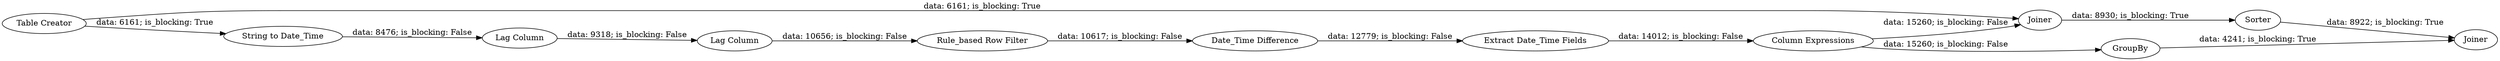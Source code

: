 digraph {
	"-653849548014427130_3" [label="Lag Column"]
	"-653849548014427130_2" [label="Lag Column"]
	"-653849548014427130_4" [label="Rule_based Row Filter"]
	"-653849548014427130_17" [label=Joiner]
	"-653849548014427130_6" [label="Date_Time Difference"]
	"-653849548014427130_7" [label="Extract Date_Time Fields"]
	"-653849548014427130_15" [label=GroupBy]
	"-653849548014427130_5" [label="String to Date_Time"]
	"-653849548014427130_19" [label=Sorter]
	"-653849548014427130_1" [label="Table Creator"]
	"-653849548014427130_16" [label=Joiner]
	"-653849548014427130_14" [label="Column Expressions"]
	"-653849548014427130_14" -> "-653849548014427130_15" [label="data: 15260; is_blocking: False"]
	"-653849548014427130_5" -> "-653849548014427130_2" [label="data: 8476; is_blocking: False"]
	"-653849548014427130_17" -> "-653849548014427130_19" [label="data: 8930; is_blocking: True"]
	"-653849548014427130_6" -> "-653849548014427130_7" [label="data: 12779; is_blocking: False"]
	"-653849548014427130_7" -> "-653849548014427130_14" [label="data: 14012; is_blocking: False"]
	"-653849548014427130_14" -> "-653849548014427130_17" [label="data: 15260; is_blocking: False"]
	"-653849548014427130_3" -> "-653849548014427130_4" [label="data: 10656; is_blocking: False"]
	"-653849548014427130_1" -> "-653849548014427130_5" [label="data: 6161; is_blocking: True"]
	"-653849548014427130_15" -> "-653849548014427130_16" [label="data: 4241; is_blocking: True"]
	"-653849548014427130_1" -> "-653849548014427130_17" [label="data: 6161; is_blocking: True"]
	"-653849548014427130_4" -> "-653849548014427130_6" [label="data: 10617; is_blocking: False"]
	"-653849548014427130_19" -> "-653849548014427130_16" [label="data: 8922; is_blocking: True"]
	"-653849548014427130_2" -> "-653849548014427130_3" [label="data: 9318; is_blocking: False"]
	rankdir=LR
}
